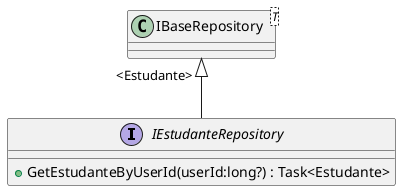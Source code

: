 @startuml
interface IEstudanteRepository {
    + GetEstudanteByUserId(userId:long?) : Task<Estudante>
}
class "IBaseRepository"<T> {
}
"IBaseRepository" "<Estudante>" <|-- IEstudanteRepository
@enduml
